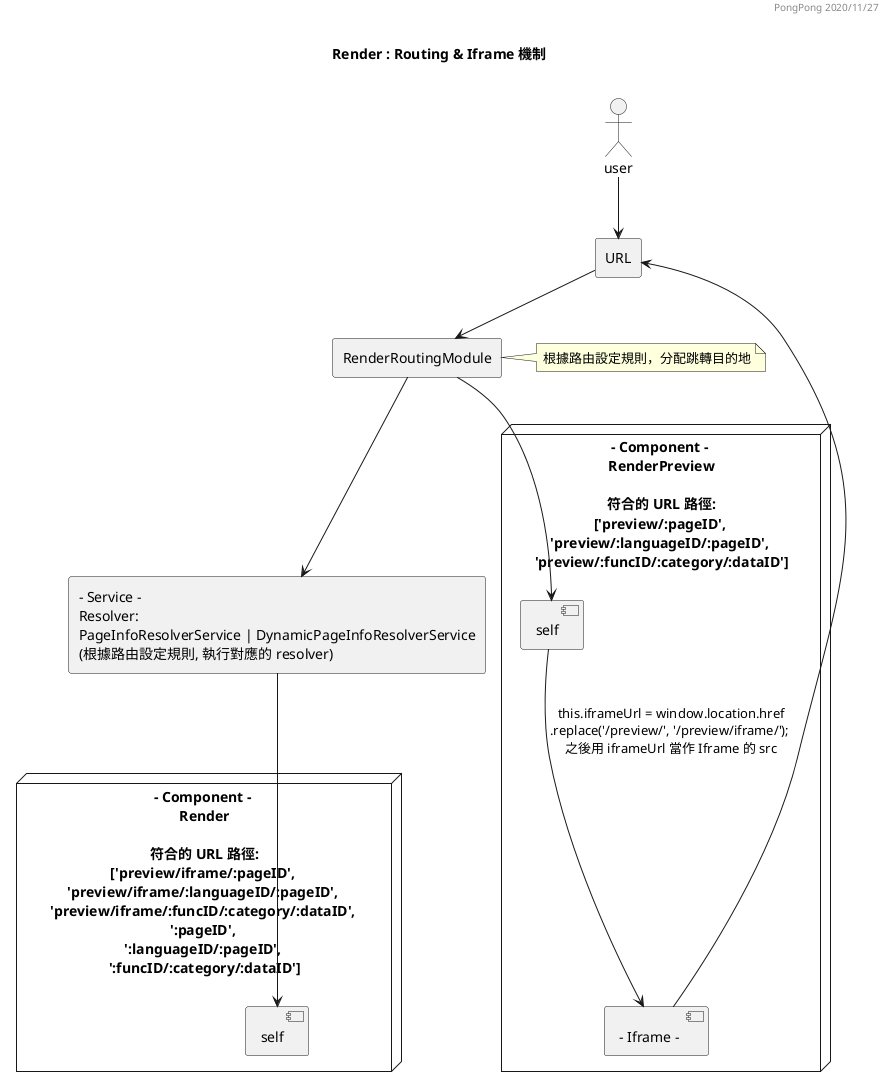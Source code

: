 @startuml
Title \nRender : Routing & Iframe 機制\n

header
PongPong 2020/11/27
end header

actor user

skinparam componentStyle rectangle
user --> [URL]
URL --> [RenderRoutingModule]
skinparam componentStyle uml
note right: 根據路由設定規則，分配跳轉目的地
node "- Component - \nRenderPreview\n\n符合的 URL 路徑:\n['preview/:pageID', \n'preview/:languageID/:pageID', \n'preview/:funcID/:category/:dataID']\n" {
  component RPC [
  self
  ]

  component IFR [
  - Iframe - 
  ]

  RenderRoutingModule --> RPC
  RPC --> IFR: this.iframeUrl = window.location.href\n.replace('/preview/', '/preview/iframe/'); \n之後用 iframeUrl 當作 Iframe 的 src

  IFR --> URL

}

  skinparam componentStyle rectangle
  component Resolver [
    - Service - 
    Resolver: 
    PageInfoResolverService | DynamicPageInfoResolverService
    (根據路由設定規則, 執行對應的 resolver)
  ]

  skinparam componentStyle uml

  RenderRoutingModule --> Resolver


  node "- Component - \nRender\n\n符合的 URL 路徑:\n['preview/iframe/:pageID', \n'preview/iframe/:languageID/:pageID', \n'preview/iframe/:funcID/:category/:dataID', \n':pageID', \n':languageID/:pageID', \n':funcID/:category/:dataID']\n" {



  component RC [
  self
  ]

  Resolver --> RC


  
}


@enduml


